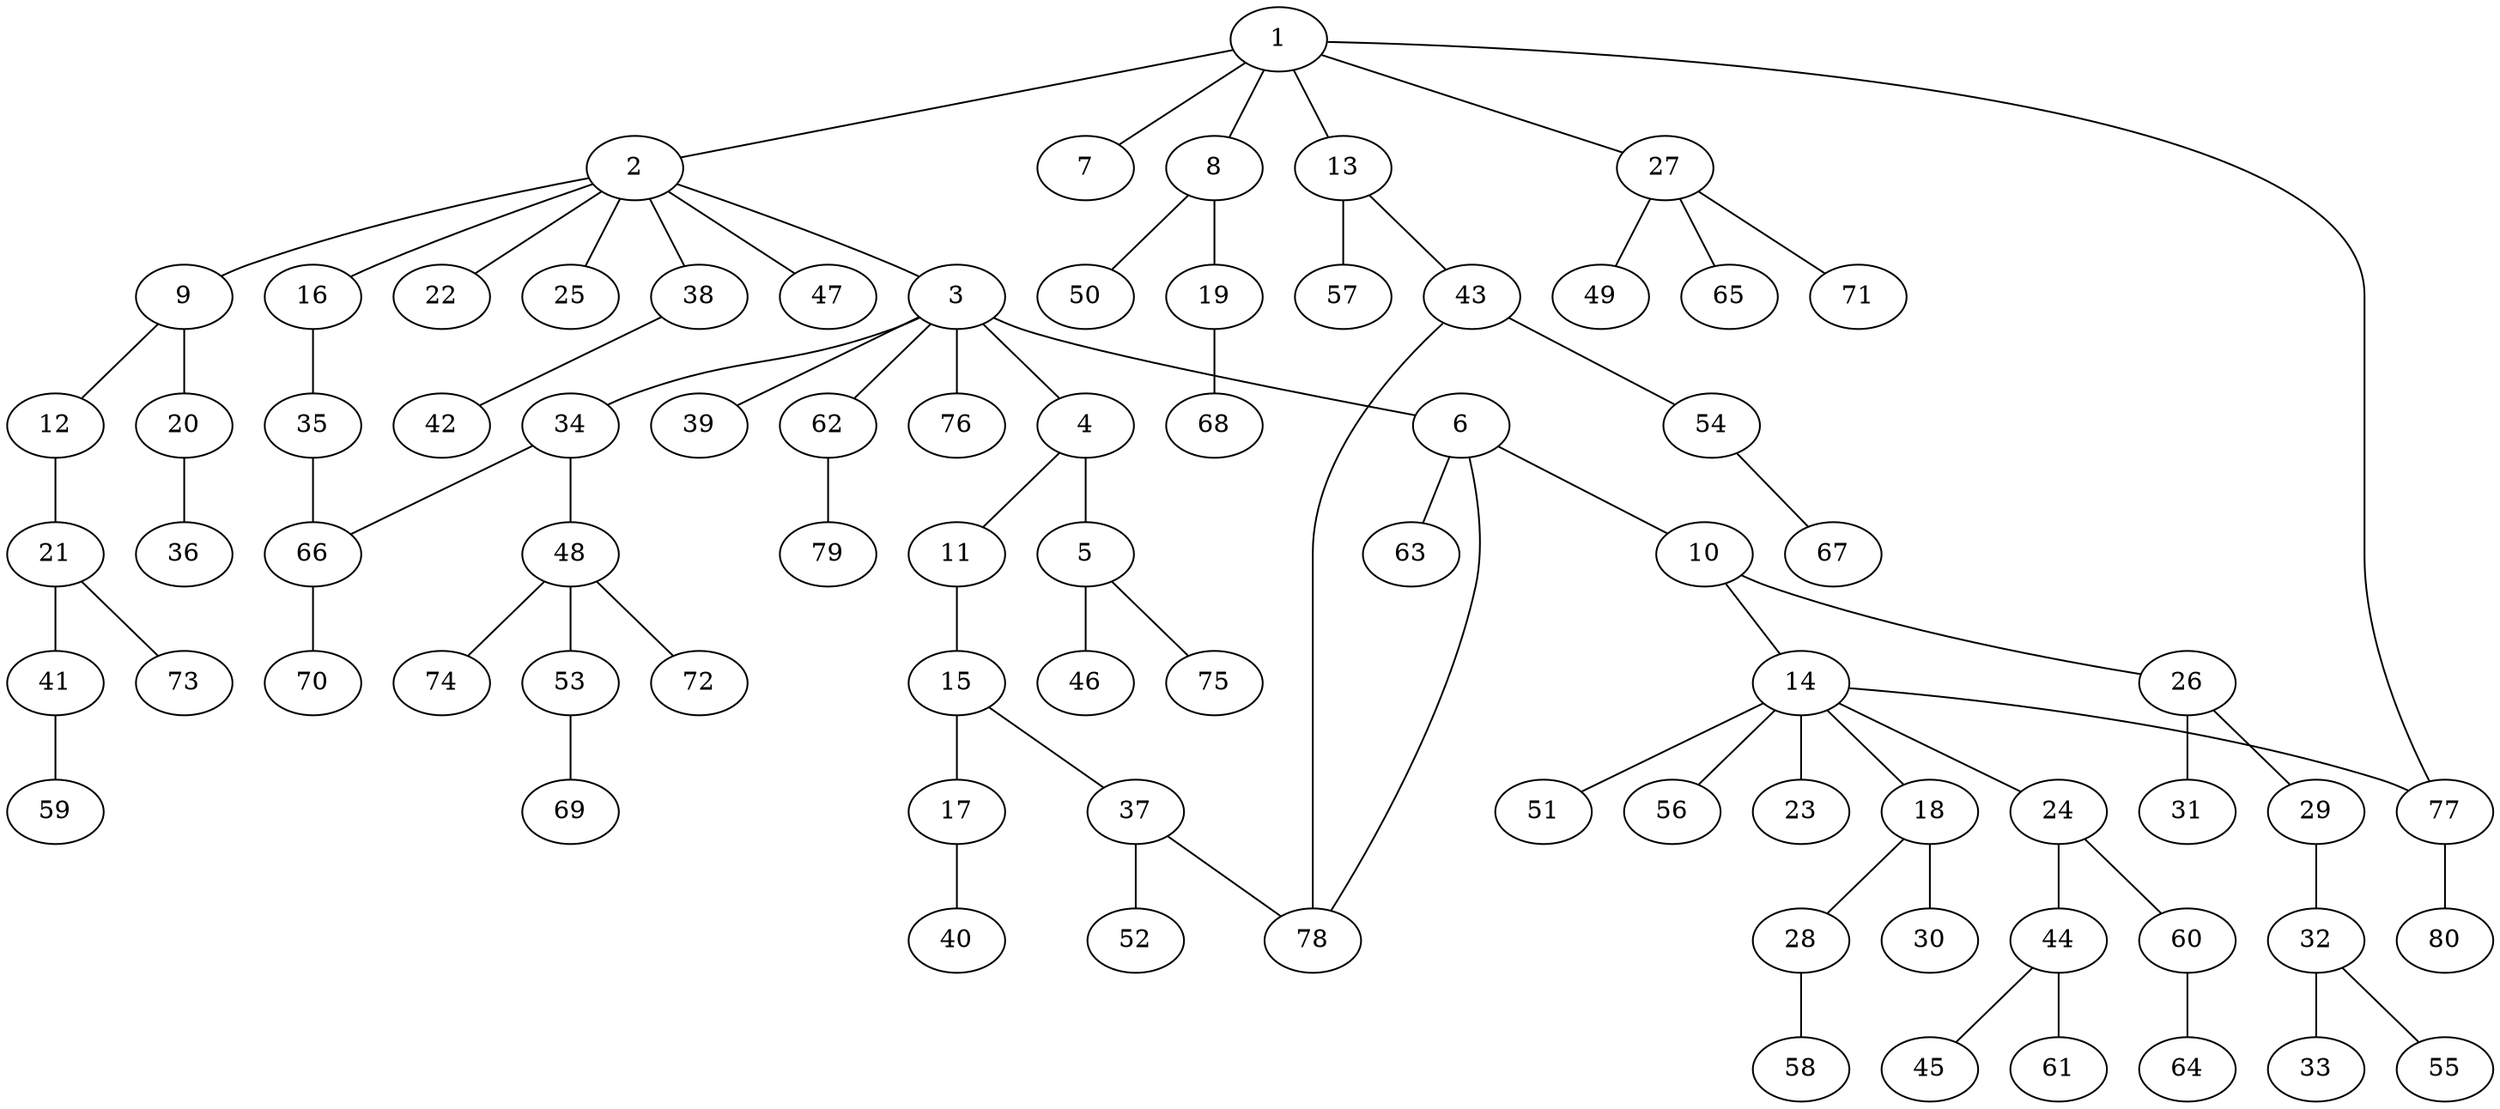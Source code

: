 graph graphname {1--2
1--7
1--8
1--13
1--27
1--77
2--3
2--9
2--16
2--22
2--25
2--38
2--47
3--4
3--6
3--34
3--39
3--62
3--76
4--5
4--11
5--46
5--75
6--10
6--63
6--78
8--19
8--50
9--12
9--20
10--14
10--26
11--15
12--21
13--43
13--57
14--18
14--23
14--24
14--51
14--56
14--77
15--17
15--37
16--35
17--40
18--28
18--30
19--68
20--36
21--41
21--73
24--44
24--60
26--29
26--31
27--49
27--65
27--71
28--58
29--32
32--33
32--55
34--48
34--66
35--66
37--52
37--78
38--42
41--59
43--54
43--78
44--45
44--61
48--53
48--72
48--74
53--69
54--67
60--64
62--79
66--70
77--80
}